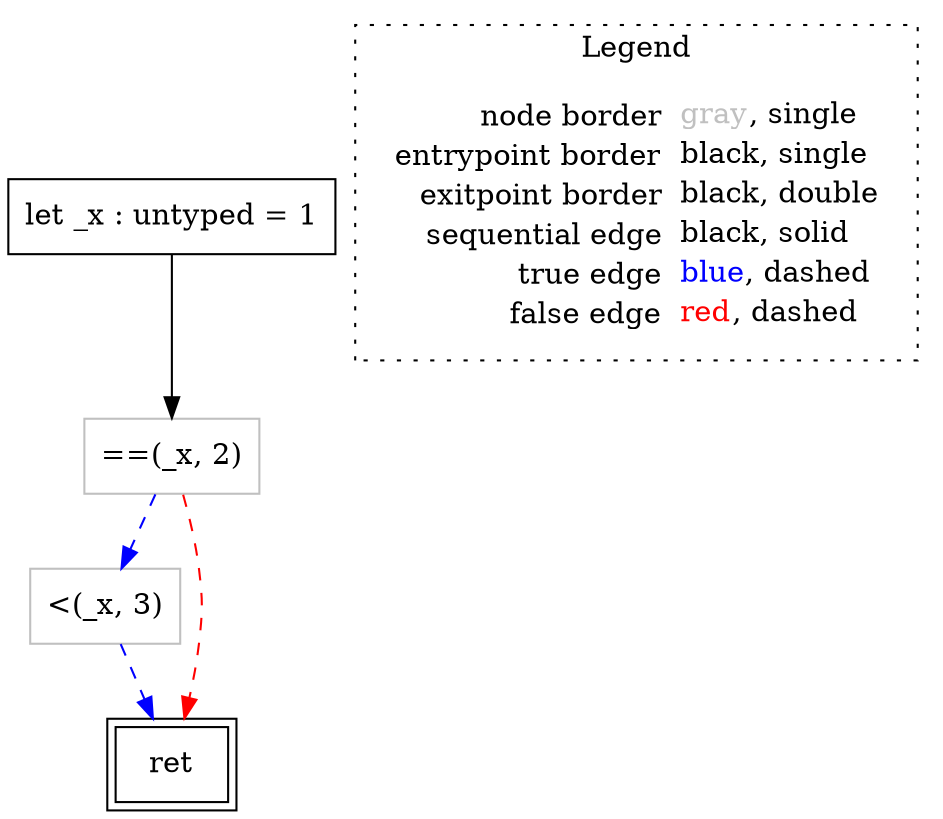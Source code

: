 digraph {
	"node0" [shape="rect",color="black",label=<let _x : untyped = 1>];
	"node1" [shape="rect",color="gray",label=<&lt;(_x, 3)>];
	"node2" [shape="rect",color="black",peripheries="2",label=<ret>];
	"node3" [shape="rect",color="gray",label=<==(_x, 2)>];
	"node1" -> "node2" [color="blue",style="dashed"];
	"node0" -> "node3" [color="black"];
	"node3" -> "node1" [color="blue",style="dashed"];
	"node3" -> "node2" [color="red",style="dashed"];
subgraph cluster_legend {
	label="Legend";
	style=dotted;
	node [shape=plaintext];
	"legend" [label=<<table border="0" cellpadding="2" cellspacing="0" cellborder="0"><tr><td align="right">node border&nbsp;</td><td align="left"><font color="gray">gray</font>, single</td></tr><tr><td align="right">entrypoint border&nbsp;</td><td align="left"><font color="black">black</font>, single</td></tr><tr><td align="right">exitpoint border&nbsp;</td><td align="left"><font color="black">black</font>, double</td></tr><tr><td align="right">sequential edge&nbsp;</td><td align="left"><font color="black">black</font>, solid</td></tr><tr><td align="right">true edge&nbsp;</td><td align="left"><font color="blue">blue</font>, dashed</td></tr><tr><td align="right">false edge&nbsp;</td><td align="left"><font color="red">red</font>, dashed</td></tr></table>>];
}

}
